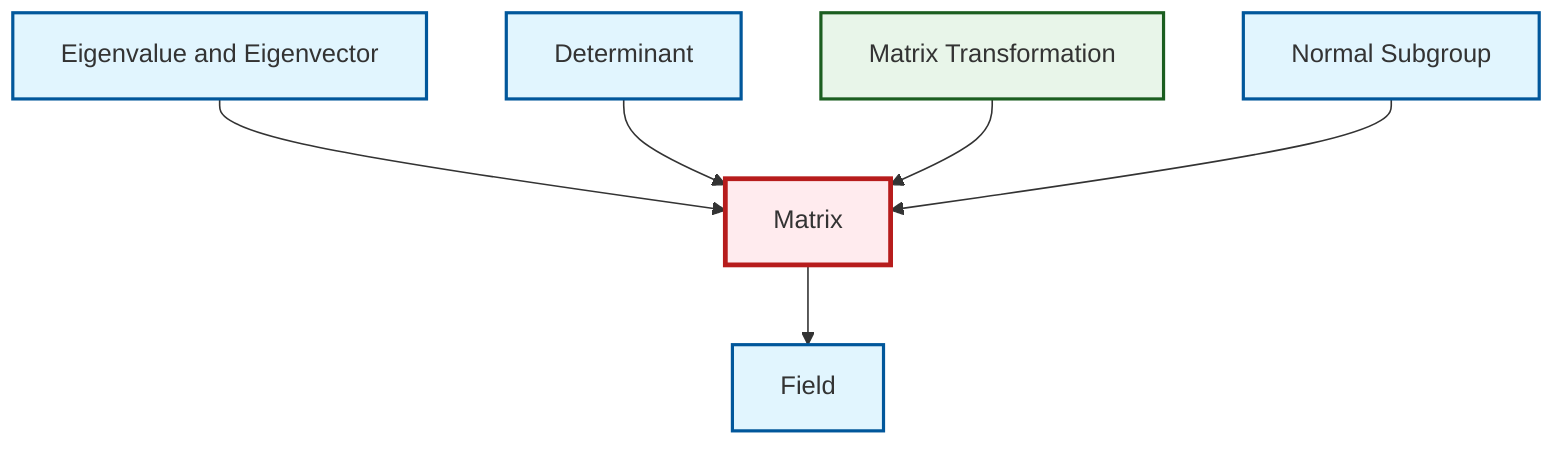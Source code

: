 graph TD
    classDef definition fill:#e1f5fe,stroke:#01579b,stroke-width:2px
    classDef theorem fill:#f3e5f5,stroke:#4a148c,stroke-width:2px
    classDef axiom fill:#fff3e0,stroke:#e65100,stroke-width:2px
    classDef example fill:#e8f5e9,stroke:#1b5e20,stroke-width:2px
    classDef current fill:#ffebee,stroke:#b71c1c,stroke-width:3px
    def-field["Field"]:::definition
    ex-matrix-transformation["Matrix Transformation"]:::example
    def-matrix["Matrix"]:::definition
    def-determinant["Determinant"]:::definition
    def-eigenvalue-eigenvector["Eigenvalue and Eigenvector"]:::definition
    def-normal-subgroup["Normal Subgroup"]:::definition
    def-eigenvalue-eigenvector --> def-matrix
    def-determinant --> def-matrix
    def-matrix --> def-field
    ex-matrix-transformation --> def-matrix
    def-normal-subgroup --> def-matrix
    class def-matrix current
